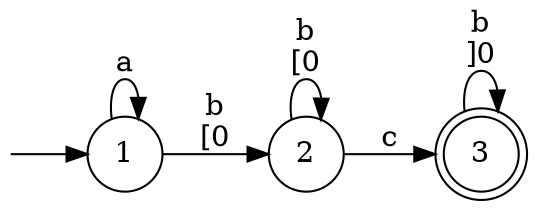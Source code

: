 digraph {
	node [shape=circle];
	Q0 [style=invisible, height=0, width=0, fixedsize=true];
	graph [rankdir="LR"];

	1 [start=true];
	Q0 -> 1;

	3 [end=true,shape=doublecircle];

	2;
	3;
	1;

	1 -> 1  [item="a", label="a"];
	1 -> 2  [item="b[0", label="b\n[0"];
	2 -> 2  [item="b[0", label="b\n[0"];
	2 -> 3  [item="c", label="c"];
	3 -> 3  [item="b]0", label="b\n]0"];
}
